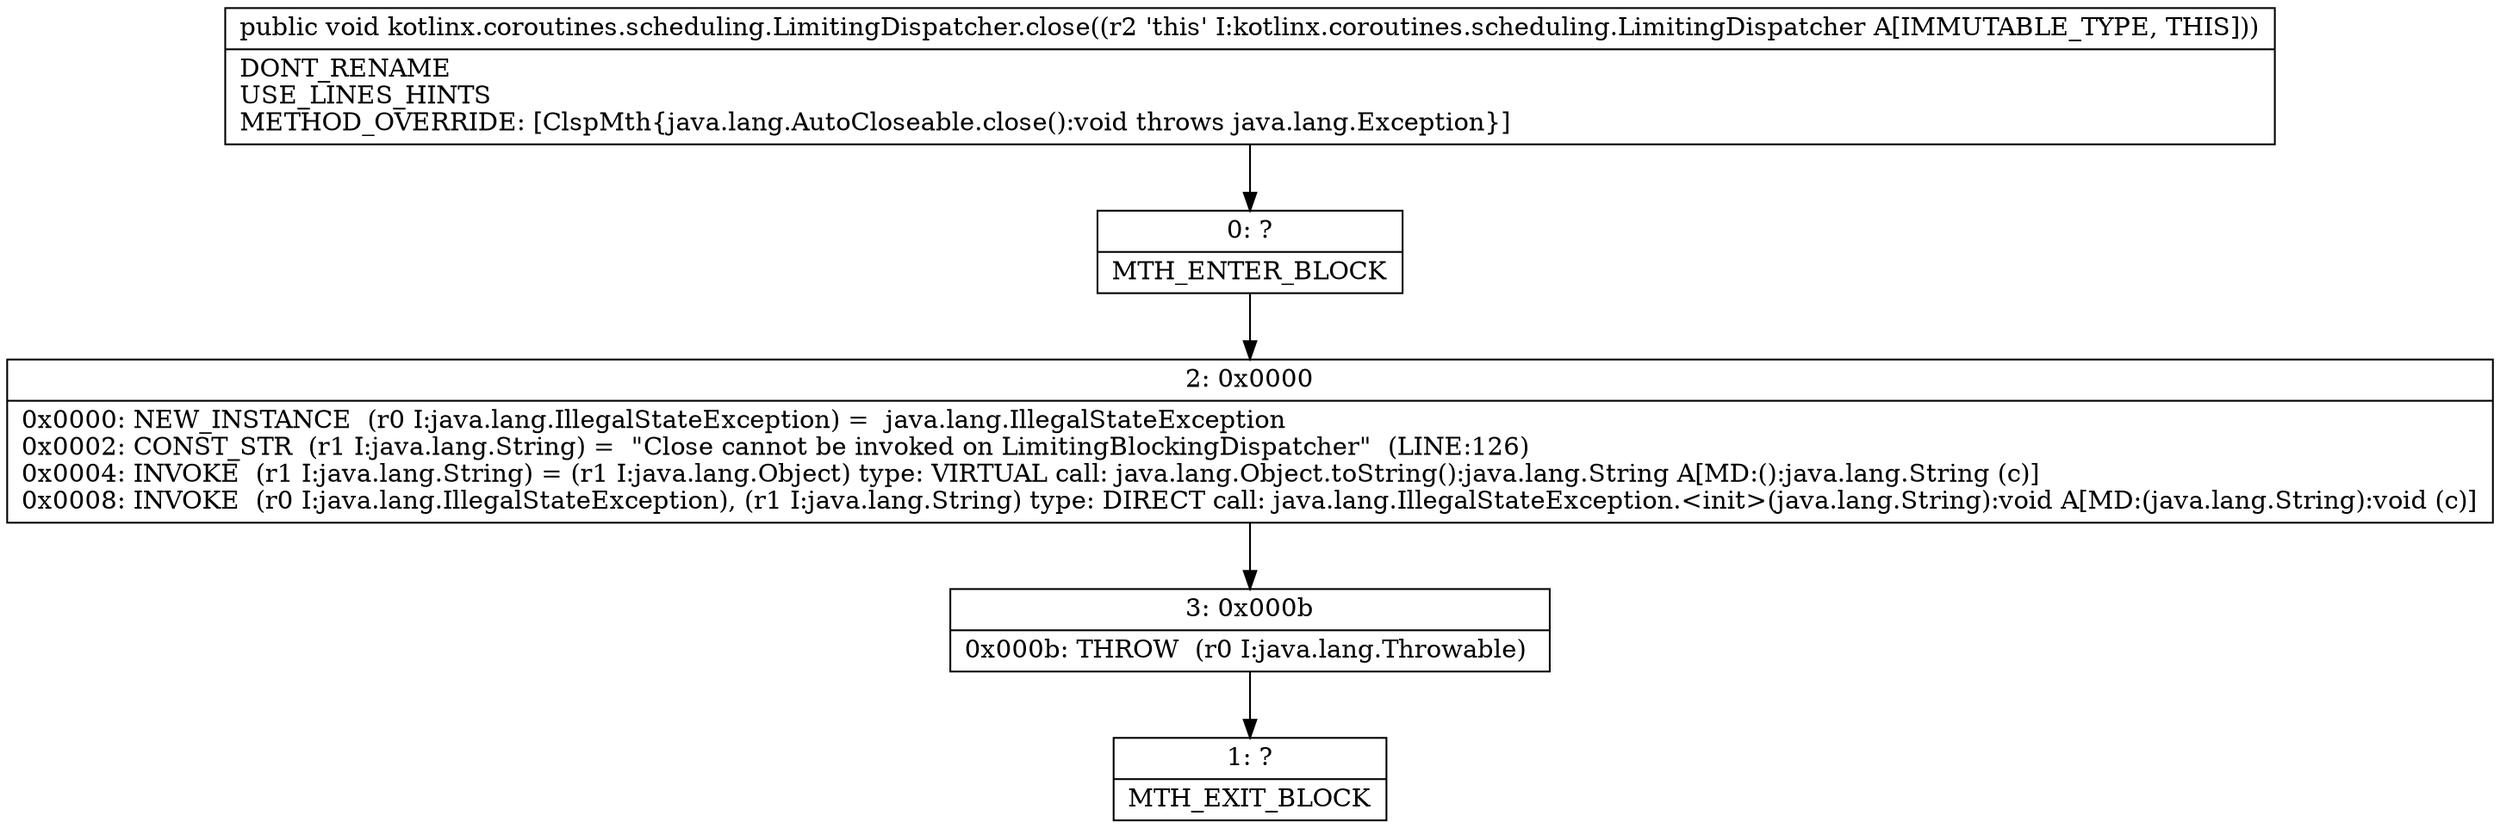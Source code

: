 digraph "CFG forkotlinx.coroutines.scheduling.LimitingDispatcher.close()V" {
Node_0 [shape=record,label="{0\:\ ?|MTH_ENTER_BLOCK\l}"];
Node_2 [shape=record,label="{2\:\ 0x0000|0x0000: NEW_INSTANCE  (r0 I:java.lang.IllegalStateException) =  java.lang.IllegalStateException \l0x0002: CONST_STR  (r1 I:java.lang.String) =  \"Close cannot be invoked on LimitingBlockingDispatcher\"  (LINE:126)\l0x0004: INVOKE  (r1 I:java.lang.String) = (r1 I:java.lang.Object) type: VIRTUAL call: java.lang.Object.toString():java.lang.String A[MD:():java.lang.String (c)]\l0x0008: INVOKE  (r0 I:java.lang.IllegalStateException), (r1 I:java.lang.String) type: DIRECT call: java.lang.IllegalStateException.\<init\>(java.lang.String):void A[MD:(java.lang.String):void (c)]\l}"];
Node_3 [shape=record,label="{3\:\ 0x000b|0x000b: THROW  (r0 I:java.lang.Throwable) \l}"];
Node_1 [shape=record,label="{1\:\ ?|MTH_EXIT_BLOCK\l}"];
MethodNode[shape=record,label="{public void kotlinx.coroutines.scheduling.LimitingDispatcher.close((r2 'this' I:kotlinx.coroutines.scheduling.LimitingDispatcher A[IMMUTABLE_TYPE, THIS]))  | DONT_RENAME\lUSE_LINES_HINTS\lMETHOD_OVERRIDE: [ClspMth\{java.lang.AutoCloseable.close():void throws java.lang.Exception\}]\l}"];
MethodNode -> Node_0;Node_0 -> Node_2;
Node_2 -> Node_3;
Node_3 -> Node_1;
}

